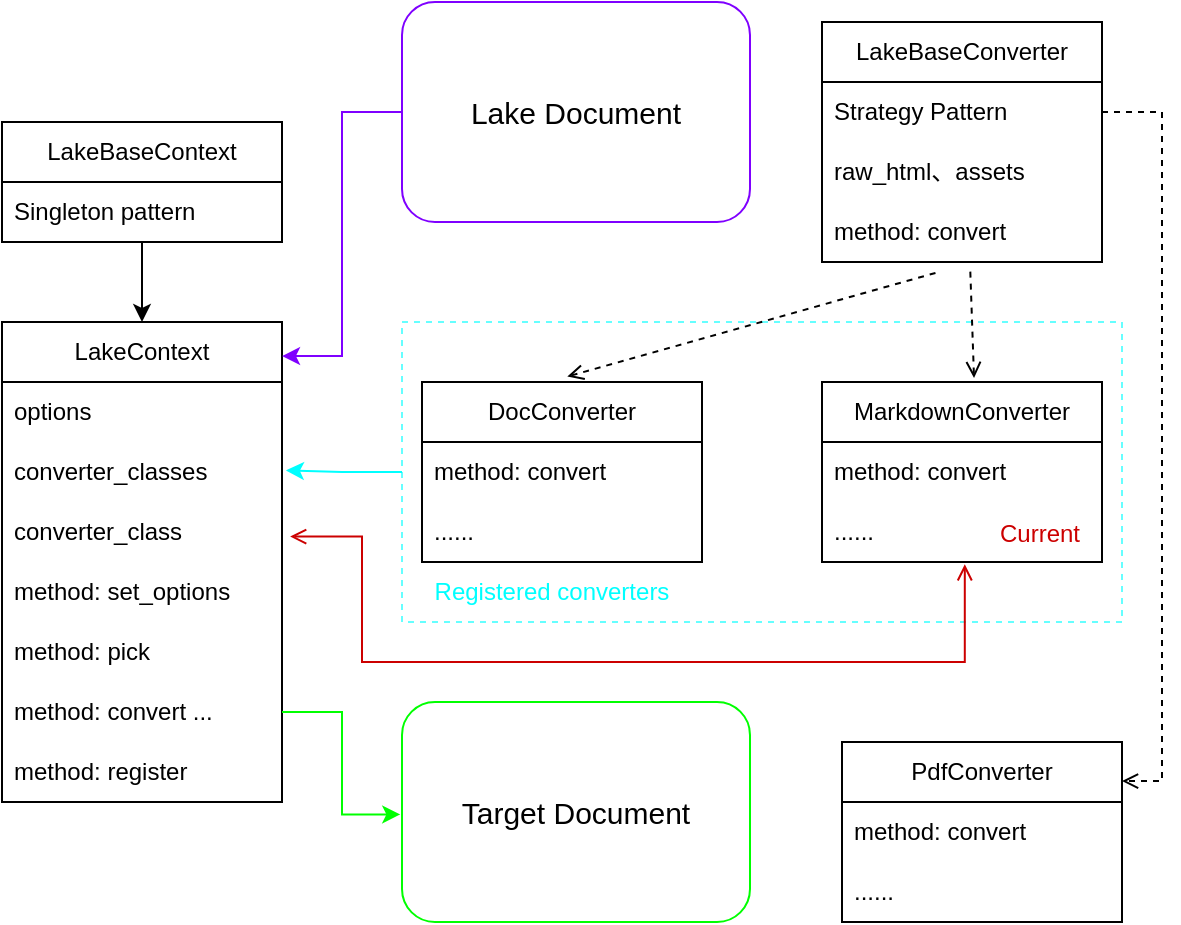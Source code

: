 <mxfile version="24.0.4" type="device">
  <diagram name="第 1 页" id="DOi9r88yPGBORYD2cIxo">
    <mxGraphModel dx="1195" dy="703" grid="1" gridSize="10" guides="1" tooltips="1" connect="0" arrows="1" fold="1" page="1" pageScale="1" pageWidth="827" pageHeight="1169" math="0" shadow="0">
      <root>
        <mxCell id="0" />
        <mxCell id="1" parent="0" />
        <mxCell id="sksoZ3_4S2njUODhyMn4-71" value="" style="rounded=0;whiteSpace=wrap;html=1;fillColor=none;dashed=1;strokeColor=#66FFFF;" vertex="1" parent="1">
          <mxGeometry x="300" y="450" width="360" height="150" as="geometry" />
        </mxCell>
        <mxCell id="sksoZ3_4S2njUODhyMn4-1" value="LakeContext" style="swimlane;fontStyle=0;childLayout=stackLayout;horizontal=1;startSize=30;horizontalStack=0;resizeParent=1;resizeParentMax=0;resizeLast=0;collapsible=1;marginBottom=0;whiteSpace=wrap;html=1;" vertex="1" parent="1">
          <mxGeometry x="100" y="450" width="140" height="240" as="geometry">
            <mxRectangle x="160" y="390" width="110" height="30" as="alternateBounds" />
          </mxGeometry>
        </mxCell>
        <mxCell id="sksoZ3_4S2njUODhyMn4-4" value="options" style="text;strokeColor=none;fillColor=none;align=left;verticalAlign=middle;spacingLeft=4;spacingRight=4;overflow=hidden;points=[[0,0.5],[1,0.5]];portConstraint=eastwest;rotatable=0;whiteSpace=wrap;html=1;" vertex="1" parent="sksoZ3_4S2njUODhyMn4-1">
          <mxGeometry y="30" width="140" height="30" as="geometry" />
        </mxCell>
        <mxCell id="sksoZ3_4S2njUODhyMn4-5" value="converter_classes" style="text;strokeColor=none;fillColor=none;align=left;verticalAlign=middle;spacingLeft=4;spacingRight=4;overflow=hidden;points=[[0,0.5],[1,0.5]];portConstraint=eastwest;rotatable=0;whiteSpace=wrap;html=1;" vertex="1" parent="sksoZ3_4S2njUODhyMn4-1">
          <mxGeometry y="60" width="140" height="30" as="geometry" />
        </mxCell>
        <mxCell id="sksoZ3_4S2njUODhyMn4-6" value="converter_class" style="text;strokeColor=none;fillColor=none;align=left;verticalAlign=middle;spacingLeft=4;spacingRight=4;overflow=hidden;points=[[0,0.5],[1,0.5]];portConstraint=eastwest;rotatable=0;whiteSpace=wrap;html=1;" vertex="1" parent="sksoZ3_4S2njUODhyMn4-1">
          <mxGeometry y="90" width="140" height="30" as="geometry" />
        </mxCell>
        <mxCell id="sksoZ3_4S2njUODhyMn4-7" value="method: set_options" style="text;strokeColor=none;fillColor=none;align=left;verticalAlign=middle;spacingLeft=4;spacingRight=4;overflow=hidden;points=[[0,0.5],[1,0.5]];portConstraint=eastwest;rotatable=0;whiteSpace=wrap;html=1;" vertex="1" parent="sksoZ3_4S2njUODhyMn4-1">
          <mxGeometry y="120" width="140" height="30" as="geometry" />
        </mxCell>
        <mxCell id="sksoZ3_4S2njUODhyMn4-8" value="method: pick" style="text;strokeColor=none;fillColor=none;align=left;verticalAlign=middle;spacingLeft=4;spacingRight=4;overflow=hidden;points=[[0,0.5],[1,0.5]];portConstraint=eastwest;rotatable=0;whiteSpace=wrap;html=1;" vertex="1" parent="sksoZ3_4S2njUODhyMn4-1">
          <mxGeometry y="150" width="140" height="30" as="geometry" />
        </mxCell>
        <mxCell id="sksoZ3_4S2njUODhyMn4-9" value="method: convert ..." style="text;strokeColor=none;fillColor=none;align=left;verticalAlign=middle;spacingLeft=4;spacingRight=4;overflow=hidden;points=[[0,0.5],[1,0.5]];portConstraint=eastwest;rotatable=0;whiteSpace=wrap;html=1;" vertex="1" parent="sksoZ3_4S2njUODhyMn4-1">
          <mxGeometry y="180" width="140" height="30" as="geometry" />
        </mxCell>
        <mxCell id="sksoZ3_4S2njUODhyMn4-10" value="method: register" style="text;strokeColor=none;fillColor=none;align=left;verticalAlign=middle;spacingLeft=4;spacingRight=4;overflow=hidden;points=[[0,0.5],[1,0.5]];portConstraint=eastwest;rotatable=0;whiteSpace=wrap;html=1;" vertex="1" parent="sksoZ3_4S2njUODhyMn4-1">
          <mxGeometry y="210" width="140" height="30" as="geometry" />
        </mxCell>
        <mxCell id="sksoZ3_4S2njUODhyMn4-24" value="LakeBaseContext" style="swimlane;fontStyle=0;childLayout=stackLayout;horizontal=1;startSize=30;horizontalStack=0;resizeParent=1;resizeParentMax=0;resizeLast=0;collapsible=1;marginBottom=0;whiteSpace=wrap;html=1;" vertex="1" parent="1">
          <mxGeometry x="100" y="350" width="140" height="60" as="geometry">
            <mxRectangle x="160" y="390" width="110" height="30" as="alternateBounds" />
          </mxGeometry>
        </mxCell>
        <mxCell id="sksoZ3_4S2njUODhyMn4-32" value="Singleton pattern" style="text;strokeColor=none;fillColor=none;align=left;verticalAlign=middle;spacingLeft=4;spacingRight=4;overflow=hidden;points=[[0,0.5],[1,0.5]];portConstraint=eastwest;rotatable=0;whiteSpace=wrap;html=1;" vertex="1" parent="sksoZ3_4S2njUODhyMn4-24">
          <mxGeometry y="30" width="140" height="30" as="geometry" />
        </mxCell>
        <mxCell id="sksoZ3_4S2njUODhyMn4-39" value="&lt;span style=&quot;background-color: initial;&quot;&gt;LakeBaseConverter&lt;/span&gt;" style="swimlane;fontStyle=0;childLayout=stackLayout;horizontal=1;startSize=30;horizontalStack=0;resizeParent=1;resizeParentMax=0;resizeLast=0;collapsible=1;marginBottom=0;whiteSpace=wrap;html=1;" vertex="1" parent="1">
          <mxGeometry x="510" y="300" width="140" height="120" as="geometry">
            <mxRectangle x="160" y="390" width="110" height="30" as="alternateBounds" />
          </mxGeometry>
        </mxCell>
        <mxCell id="sksoZ3_4S2njUODhyMn4-44" value="Strategy Pattern" style="text;strokeColor=none;fillColor=none;align=left;verticalAlign=middle;spacingLeft=4;spacingRight=4;overflow=hidden;points=[[0,0.5],[1,0.5]];portConstraint=eastwest;rotatable=0;whiteSpace=wrap;html=1;" vertex="1" parent="sksoZ3_4S2njUODhyMn4-39">
          <mxGeometry y="30" width="140" height="30" as="geometry" />
        </mxCell>
        <mxCell id="sksoZ3_4S2njUODhyMn4-40" value="raw_html、assets" style="text;strokeColor=none;fillColor=none;align=left;verticalAlign=middle;spacingLeft=4;spacingRight=4;overflow=hidden;points=[[0,0.5],[1,0.5]];portConstraint=eastwest;rotatable=0;whiteSpace=wrap;html=1;" vertex="1" parent="sksoZ3_4S2njUODhyMn4-39">
          <mxGeometry y="60" width="140" height="30" as="geometry" />
        </mxCell>
        <mxCell id="sksoZ3_4S2njUODhyMn4-42" value="method: convert" style="text;strokeColor=none;fillColor=none;align=left;verticalAlign=middle;spacingLeft=4;spacingRight=4;overflow=hidden;points=[[0,0.5],[1,0.5]];portConstraint=eastwest;rotatable=0;whiteSpace=wrap;html=1;" vertex="1" parent="sksoZ3_4S2njUODhyMn4-39">
          <mxGeometry y="90" width="140" height="30" as="geometry" />
        </mxCell>
        <mxCell id="sksoZ3_4S2njUODhyMn4-45" value="&lt;span style=&quot;background-color: initial;&quot;&gt;MarkdownConverter&lt;/span&gt;" style="swimlane;fontStyle=0;childLayout=stackLayout;horizontal=1;startSize=30;horizontalStack=0;resizeParent=1;resizeParentMax=0;resizeLast=0;collapsible=1;marginBottom=0;whiteSpace=wrap;html=1;" vertex="1" parent="1">
          <mxGeometry x="510" y="480" width="140" height="90" as="geometry">
            <mxRectangle x="160" y="390" width="110" height="30" as="alternateBounds" />
          </mxGeometry>
        </mxCell>
        <mxCell id="sksoZ3_4S2njUODhyMn4-49" value="method: convert" style="text;strokeColor=none;fillColor=none;align=left;verticalAlign=middle;spacingLeft=4;spacingRight=4;overflow=hidden;points=[[0,0.5],[1,0.5]];portConstraint=eastwest;rotatable=0;whiteSpace=wrap;html=1;" vertex="1" parent="sksoZ3_4S2njUODhyMn4-45">
          <mxGeometry y="30" width="140" height="30" as="geometry" />
        </mxCell>
        <mxCell id="sksoZ3_4S2njUODhyMn4-50" value="......" style="text;strokeColor=none;fillColor=none;align=left;verticalAlign=middle;spacingLeft=4;spacingRight=4;overflow=hidden;points=[[0,0.5],[1,0.5]];portConstraint=eastwest;rotatable=0;whiteSpace=wrap;html=1;" vertex="1" parent="sksoZ3_4S2njUODhyMn4-45">
          <mxGeometry y="60" width="140" height="30" as="geometry" />
        </mxCell>
        <mxCell id="sksoZ3_4S2njUODhyMn4-51" value="&lt;span style=&quot;background-color: initial;&quot;&gt;PdfConverter&lt;/span&gt;" style="swimlane;fontStyle=0;childLayout=stackLayout;horizontal=1;startSize=30;horizontalStack=0;resizeParent=1;resizeParentMax=0;resizeLast=0;collapsible=1;marginBottom=0;whiteSpace=wrap;html=1;" vertex="1" parent="1">
          <mxGeometry x="520" y="660" width="140" height="90" as="geometry">
            <mxRectangle x="160" y="390" width="110" height="30" as="alternateBounds" />
          </mxGeometry>
        </mxCell>
        <mxCell id="sksoZ3_4S2njUODhyMn4-52" value="method: convert" style="text;strokeColor=none;fillColor=none;align=left;verticalAlign=middle;spacingLeft=4;spacingRight=4;overflow=hidden;points=[[0,0.5],[1,0.5]];portConstraint=eastwest;rotatable=0;whiteSpace=wrap;html=1;" vertex="1" parent="sksoZ3_4S2njUODhyMn4-51">
          <mxGeometry y="30" width="140" height="30" as="geometry" />
        </mxCell>
        <mxCell id="sksoZ3_4S2njUODhyMn4-53" value="......" style="text;strokeColor=none;fillColor=none;align=left;verticalAlign=middle;spacingLeft=4;spacingRight=4;overflow=hidden;points=[[0,0.5],[1,0.5]];portConstraint=eastwest;rotatable=0;whiteSpace=wrap;html=1;" vertex="1" parent="sksoZ3_4S2njUODhyMn4-51">
          <mxGeometry y="60" width="140" height="30" as="geometry" />
        </mxCell>
        <mxCell id="sksoZ3_4S2njUODhyMn4-54" value="&lt;span style=&quot;background-color: initial;&quot;&gt;DocConverter&lt;/span&gt;" style="swimlane;fontStyle=0;childLayout=stackLayout;horizontal=1;startSize=30;horizontalStack=0;resizeParent=1;resizeParentMax=0;resizeLast=0;collapsible=1;marginBottom=0;whiteSpace=wrap;html=1;" vertex="1" parent="1">
          <mxGeometry x="310" y="480" width="140" height="90" as="geometry">
            <mxRectangle x="160" y="390" width="110" height="30" as="alternateBounds" />
          </mxGeometry>
        </mxCell>
        <mxCell id="sksoZ3_4S2njUODhyMn4-55" value="method: convert" style="text;strokeColor=none;fillColor=none;align=left;verticalAlign=middle;spacingLeft=4;spacingRight=4;overflow=hidden;points=[[0,0.5],[1,0.5]];portConstraint=eastwest;rotatable=0;whiteSpace=wrap;html=1;" vertex="1" parent="sksoZ3_4S2njUODhyMn4-54">
          <mxGeometry y="30" width="140" height="30" as="geometry" />
        </mxCell>
        <mxCell id="sksoZ3_4S2njUODhyMn4-56" value="......" style="text;strokeColor=none;fillColor=none;align=left;verticalAlign=middle;spacingLeft=4;spacingRight=4;overflow=hidden;points=[[0,0.5],[1,0.5]];portConstraint=eastwest;rotatable=0;whiteSpace=wrap;html=1;" vertex="1" parent="sksoZ3_4S2njUODhyMn4-54">
          <mxGeometry y="60" width="140" height="30" as="geometry" />
        </mxCell>
        <mxCell id="sksoZ3_4S2njUODhyMn4-57" value="&lt;font style=&quot;font-size: 15px;&quot;&gt;Lake&amp;nbsp;&lt;/font&gt;&lt;span style=&quot;background-color: initial; font-size: 15px;&quot;&gt;Document&lt;/span&gt;" style="rounded=1;whiteSpace=wrap;html=1;fillColor=none;strokeColor=#7F00FF;" vertex="1" parent="1">
          <mxGeometry x="300" y="290" width="174" height="110" as="geometry" />
        </mxCell>
        <mxCell id="sksoZ3_4S2njUODhyMn4-58" style="edgeStyle=orthogonalEdgeStyle;rounded=0;orthogonalLoop=1;jettySize=auto;html=1;entryX=0.5;entryY=0;entryDx=0;entryDy=0;entryPerimeter=0;" edge="1" parent="1" source="sksoZ3_4S2njUODhyMn4-24" target="sksoZ3_4S2njUODhyMn4-1">
          <mxGeometry relative="1" as="geometry" />
        </mxCell>
        <mxCell id="sksoZ3_4S2njUODhyMn4-67" value="" style="endArrow=none;dashed=1;html=1;rounded=0;entryX=0.42;entryY=1.163;entryDx=0;entryDy=0;entryPerimeter=0;exitX=0.519;exitY=-0.03;exitDx=0;exitDy=0;exitPerimeter=0;endFill=0;startArrow=open;startFill=0;" edge="1" parent="1" source="sksoZ3_4S2njUODhyMn4-54" target="sksoZ3_4S2njUODhyMn4-42">
          <mxGeometry width="50" height="50" relative="1" as="geometry">
            <mxPoint x="360" y="420" as="sourcePoint" />
            <mxPoint x="410" y="370" as="targetPoint" />
          </mxGeometry>
        </mxCell>
        <mxCell id="sksoZ3_4S2njUODhyMn4-69" value="" style="endArrow=none;dashed=1;html=1;rounded=0;entryX=0.529;entryY=1.071;entryDx=0;entryDy=0;entryPerimeter=0;exitX=0.543;exitY=-0.022;exitDx=0;exitDy=0;exitPerimeter=0;startArrow=open;startFill=0;" edge="1" parent="1" source="sksoZ3_4S2njUODhyMn4-45" target="sksoZ3_4S2njUODhyMn4-42">
          <mxGeometry width="50" height="50" relative="1" as="geometry">
            <mxPoint x="360" y="420" as="sourcePoint" />
            <mxPoint x="410" y="370" as="targetPoint" />
          </mxGeometry>
        </mxCell>
        <mxCell id="sksoZ3_4S2njUODhyMn4-70" value="Current" style="text;html=1;align=center;verticalAlign=middle;whiteSpace=wrap;rounded=0;fontColor=#CC0000;" vertex="1" parent="1">
          <mxGeometry x="589" y="541" width="60" height="30" as="geometry" />
        </mxCell>
        <mxCell id="sksoZ3_4S2njUODhyMn4-73" style="edgeStyle=orthogonalEdgeStyle;rounded=0;orthogonalLoop=1;jettySize=auto;html=1;entryX=1.014;entryY=0.474;entryDx=0;entryDy=0;entryPerimeter=0;strokeColor=#00FFFF;" edge="1" parent="1" source="sksoZ3_4S2njUODhyMn4-71" target="sksoZ3_4S2njUODhyMn4-5">
          <mxGeometry relative="1" as="geometry" />
        </mxCell>
        <mxCell id="sksoZ3_4S2njUODhyMn4-74" style="edgeStyle=orthogonalEdgeStyle;rounded=0;orthogonalLoop=1;jettySize=auto;html=1;entryX=1.029;entryY=0.577;entryDx=0;entryDy=0;entryPerimeter=0;strokeColor=#CC0000;startArrow=open;startFill=0;endArrow=open;endFill=0;exitX=0.51;exitY=1.037;exitDx=0;exitDy=0;exitPerimeter=0;" edge="1" parent="1" source="sksoZ3_4S2njUODhyMn4-50" target="sksoZ3_4S2njUODhyMn4-6">
          <mxGeometry relative="1" as="geometry">
            <Array as="points">
              <mxPoint x="581" y="620" />
              <mxPoint x="280" y="620" />
              <mxPoint x="280" y="557" />
            </Array>
          </mxGeometry>
        </mxCell>
        <mxCell id="sksoZ3_4S2njUODhyMn4-76" value="Registered converters" style="text;html=1;align=center;verticalAlign=middle;whiteSpace=wrap;rounded=0;fontColor=#00FFFF;" vertex="1" parent="1">
          <mxGeometry x="300" y="570" width="150" height="30" as="geometry" />
        </mxCell>
        <mxCell id="sksoZ3_4S2njUODhyMn4-77" style="edgeStyle=orthogonalEdgeStyle;rounded=0;orthogonalLoop=1;jettySize=auto;html=1;entryX=1;entryY=0.071;entryDx=0;entryDy=0;entryPerimeter=0;fillColor=#6a00ff;strokeColor=#7F00FF;" edge="1" parent="1" source="sksoZ3_4S2njUODhyMn4-57" target="sksoZ3_4S2njUODhyMn4-1">
          <mxGeometry relative="1" as="geometry" />
        </mxCell>
        <mxCell id="sksoZ3_4S2njUODhyMn4-78" value="&lt;span style=&quot;font-size: 15px;&quot;&gt;Target Document&lt;/span&gt;" style="rounded=1;whiteSpace=wrap;html=1;fillColor=none;strokeColor=#00FF00;" vertex="1" parent="1">
          <mxGeometry x="300" y="640" width="174" height="110" as="geometry" />
        </mxCell>
        <mxCell id="sksoZ3_4S2njUODhyMn4-79" style="edgeStyle=orthogonalEdgeStyle;rounded=0;orthogonalLoop=1;jettySize=auto;html=1;entryX=-0.005;entryY=0.511;entryDx=0;entryDy=0;entryPerimeter=0;strokeColor=#00FF00;" edge="1" parent="1" source="sksoZ3_4S2njUODhyMn4-9" target="sksoZ3_4S2njUODhyMn4-78">
          <mxGeometry relative="1" as="geometry" />
        </mxCell>
        <mxCell id="sksoZ3_4S2njUODhyMn4-80" style="edgeStyle=orthogonalEdgeStyle;rounded=0;orthogonalLoop=1;jettySize=auto;html=1;entryX=1;entryY=0.217;entryDx=0;entryDy=0;entryPerimeter=0;endArrow=open;endFill=0;dashed=1;" edge="1" parent="1" source="sksoZ3_4S2njUODhyMn4-44" target="sksoZ3_4S2njUODhyMn4-51">
          <mxGeometry relative="1" as="geometry" />
        </mxCell>
      </root>
    </mxGraphModel>
  </diagram>
</mxfile>
